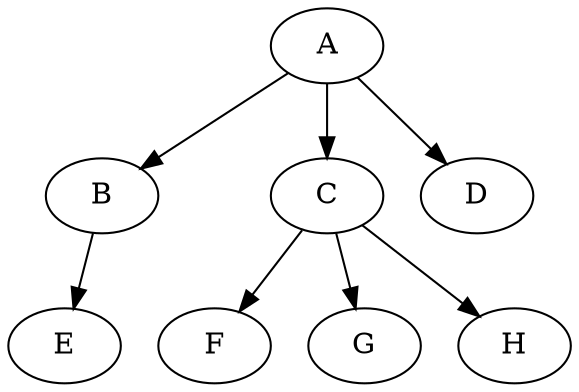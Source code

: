 digraph {
	graph [bb="0,0,270,180"];
	node [label="\N"];
	A	[height=0.5,
		pos="153,162",
		width=0.75];
	B	[height=0.5,
		pos="45,90",
		width=0.75];
	A -> B	[pos="e,63.597,103.05 134.19,148.81 117,137.67 91.382,121.06 72.007,108.5"];
	C	[height=0.5,
		pos="153,90",
		width=0.75];
	A -> C	[pos="e,153,108.1 153,143.7 153,135.98 153,126.71 153,118.11"];
	D	[height=0.5,
		pos="225,90",
		width=0.75];
	A -> D	[pos="e,210.2,105.38 167.57,146.83 177.75,136.94 191.52,123.55 203.03,112.36"];
	E	[height=0.5,
		pos="27,18",
		width=0.75];
	B -> E	[pos="e,31.317,35.789 40.643,72.055 38.609,64.145 36.139,54.54 33.863,45.688"];
	F	[height=0.5,
		pos="99,18",
		width=0.75];
	C -> F	[pos="e,110.95,34.492 141.02,73.465 134.02,64.402 125.06,52.786 117.21,42.612"];
	G	[height=0.5,
		pos="171,18",
		width=0.75];
	C -> G	[pos="e,166.68,35.789 157.36,72.055 159.39,64.145 161.86,54.54 164.14,45.688"];
	H	[height=0.5,
		pos="243,18",
		width=0.75];
	C -> H	[pos="e,226.15,32.107 169.93,75.834 183.5,65.274 202.76,50.3 218.09,38.373"];
}

